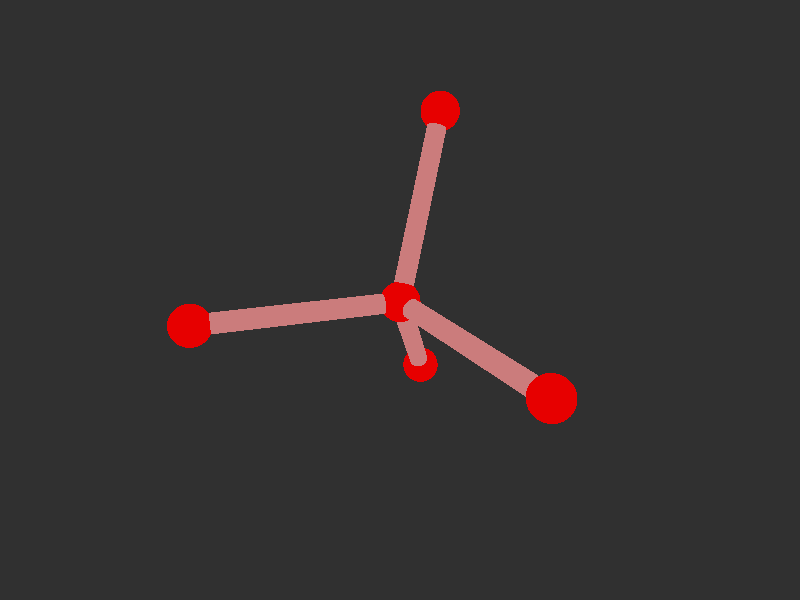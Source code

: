 #version 3.7; 
    global_settings { assumed_gamma 1.0 }
    

    camera {
    location  <20, 20, 20>
    right     x*image_width/image_height
    look_at   <0, 0, 0>
    angle 58
    }

    background { color rgb<1,1,1>*0.03 }


    light_source { <-20, 30, -25> color red 0.6 green 0.6 blue 0.6 }
    light_source { < 20, 30, -25> color red 0.6 green 0.6 blue 0.6 }
    
    #declare m = 1;
    union {

    union {
    sphere { m*<-0.49381372698418874,-0.5959701086973804,-0.47824299455302105>, 1 }        
    sphere {  m*<0.9253537672159732,0.39396880518253696,9.371047102482128>, 1 }
    sphere {  m*<8.293140965538777,0.10887655439027522,-5.199630326591806>, 1 }
    sphere {  m*<-6.602822228150224,6.631957928010913,-3.708823423410198>, 1}
    sphere { m*<-3.6072104166390337,-7.376340183729692,-1.9200182377851955>, 1 }    

        pigment { color rgb<0.8,0,0>  }
    finish { ambient 0.1 diffuse 0.7 phong 1 }
    }    
    union {
    cylinder { m*<0.9253537672159732,0.39396880518253696,9.371047102482128>, <-0.49381372698418874,-0.5959701086973804,-0.47824299455302105>, 0.5 }
    cylinder { m*<8.293140965538777,0.10887655439027522,-5.199630326591806>, <-0.49381372698418874,-0.5959701086973804,-0.47824299455302105>, 0.5}
    cylinder { m*<-6.602822228150224,6.631957928010913,-3.708823423410198>, <-0.49381372698418874,-0.5959701086973804,-0.47824299455302105>, 0.5 }
    cylinder {  m*<-3.6072104166390337,-7.376340183729692,-1.9200182377851955>, <-0.49381372698418874,-0.5959701086973804,-0.47824299455302105>, 0.5}

    pigment { color rgb<0.6,.2,.2>  }
    finish { ambient 0.1 diffuse 0.7 phong 1 }    
    }
    
    // rotate <0, 0, 0>
    }
    #version 3.7; 
    global_settings { assumed_gamma 1.0 }
    

    camera {
    location  <20, 20, 20>
    right     x*image_width/image_height
    look_at   <0, 0, 0>
    angle 58
    }

    background { color rgb<1,1,1>*0.03 }


    light_source { <-20, 30, -25> color red 0.6 green 0.6 blue 0.6 }
    light_source { < 20, 30, -25> color red 0.6 green 0.6 blue 0.6 }
    
    #declare m = 1;
    union {

    union {
    sphere { m*<-0.49381372698418874,-0.5959701086973804,-0.47824299455302105>, 1 }        
    sphere {  m*<0.9253537672159732,0.39396880518253696,9.371047102482128>, 1 }
    sphere {  m*<8.293140965538777,0.10887655439027522,-5.199630326591806>, 1 }
    sphere {  m*<-6.602822228150224,6.631957928010913,-3.708823423410198>, 1}
    sphere { m*<-3.6072104166390337,-7.376340183729692,-1.9200182377851955>, 1 }    

        pigment { color rgb<0.8,0,0>  }
    finish { ambient 0.1 diffuse 0.7 phong 1 }
    }    
    union {
    cylinder { m*<0.9253537672159732,0.39396880518253696,9.371047102482128>, <-0.49381372698418874,-0.5959701086973804,-0.47824299455302105>, 0.5 }
    cylinder { m*<8.293140965538777,0.10887655439027522,-5.199630326591806>, <-0.49381372698418874,-0.5959701086973804,-0.47824299455302105>, 0.5}
    cylinder { m*<-6.602822228150224,6.631957928010913,-3.708823423410198>, <-0.49381372698418874,-0.5959701086973804,-0.47824299455302105>, 0.5 }
    cylinder {  m*<-3.6072104166390337,-7.376340183729692,-1.9200182377851955>, <-0.49381372698418874,-0.5959701086973804,-0.47824299455302105>, 0.5}

    pigment { color rgb<0.6,.2,.2>  }
    finish { ambient 0.1 diffuse 0.7 phong 1 }    
    }
    
    // rotate <0, 0, 0>
    }
    